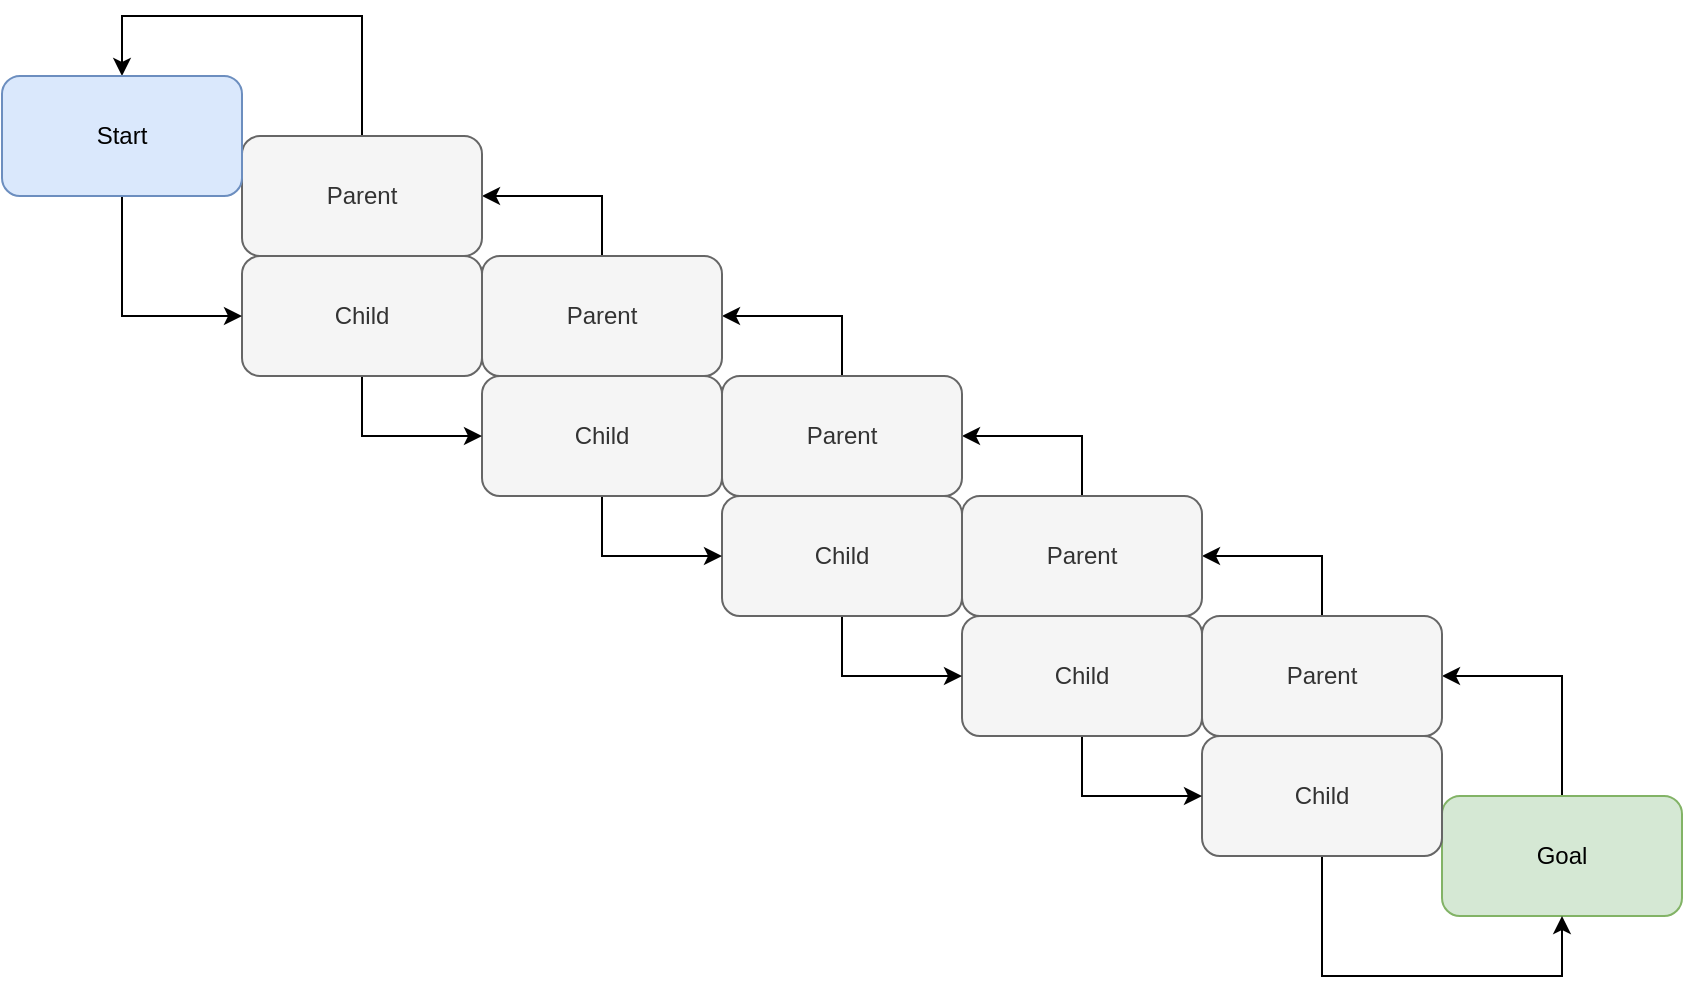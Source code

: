 <mxfile version="11.2.1" pages="1"><diagram id="DMrrw4rnG9jhl8D4Nyb6" name="Page-1"><mxGraphModel dx="1422" dy="780" grid="1" gridSize="15" guides="1" tooltips="1" connect="1" arrows="1" fold="1" page="1" pageScale="1" pageWidth="850" pageHeight="1100" math="0" shadow="0"><root><mxCell id="0"/><mxCell id="1" parent="0"/><mxCell id="fF0Cj_3eQ8XRSPbF38MS-23" style="edgeStyle=orthogonalEdgeStyle;rounded=0;orthogonalLoop=1;jettySize=auto;html=1;exitX=0.5;exitY=0;exitDx=0;exitDy=0;entryX=1;entryY=0.5;entryDx=0;entryDy=0;" edge="1" parent="1" source="fF0Cj_3eQ8XRSPbF38MS-1" target="fF0Cj_3eQ8XRSPbF38MS-2"><mxGeometry relative="1" as="geometry"/></mxCell><mxCell id="fF0Cj_3eQ8XRSPbF38MS-1" value="Goal" style="rounded=1;whiteSpace=wrap;html=1;fillColor=#d5e8d4;strokeColor=#82b366;" vertex="1" parent="1"><mxGeometry x="720" y="870" width="120" height="60" as="geometry"/></mxCell><mxCell id="fF0Cj_3eQ8XRSPbF38MS-24" style="edgeStyle=orthogonalEdgeStyle;rounded=0;orthogonalLoop=1;jettySize=auto;html=1;exitX=0.5;exitY=0;exitDx=0;exitDy=0;entryX=1;entryY=0.5;entryDx=0;entryDy=0;" edge="1" parent="1" source="fF0Cj_3eQ8XRSPbF38MS-2" target="fF0Cj_3eQ8XRSPbF38MS-4"><mxGeometry relative="1" as="geometry"/></mxCell><mxCell id="fF0Cj_3eQ8XRSPbF38MS-2" value="Parent" style="rounded=1;whiteSpace=wrap;html=1;fillColor=#f5f5f5;strokeColor=#666666;fontColor=#333333;" vertex="1" parent="1"><mxGeometry x="600" y="780" width="120" height="60" as="geometry"/></mxCell><mxCell id="fF0Cj_3eQ8XRSPbF38MS-32" style="edgeStyle=orthogonalEdgeStyle;rounded=0;orthogonalLoop=1;jettySize=auto;html=1;exitX=0.5;exitY=1;exitDx=0;exitDy=0;entryX=0.5;entryY=1;entryDx=0;entryDy=0;" edge="1" parent="1" source="fF0Cj_3eQ8XRSPbF38MS-3" target="fF0Cj_3eQ8XRSPbF38MS-1"><mxGeometry relative="1" as="geometry"><Array as="points"><mxPoint x="660" y="960"/><mxPoint x="780" y="960"/></Array></mxGeometry></mxCell><mxCell id="fF0Cj_3eQ8XRSPbF38MS-3" value="Child" style="rounded=1;whiteSpace=wrap;html=1;fillColor=#f5f5f5;strokeColor=#666666;fontColor=#333333;" vertex="1" parent="1"><mxGeometry x="600" y="840" width="120" height="60" as="geometry"/></mxCell><mxCell id="fF0Cj_3eQ8XRSPbF38MS-25" style="edgeStyle=orthogonalEdgeStyle;rounded=0;orthogonalLoop=1;jettySize=auto;html=1;exitX=0.5;exitY=0;exitDx=0;exitDy=0;entryX=1;entryY=0.5;entryDx=0;entryDy=0;" edge="1" parent="1" source="fF0Cj_3eQ8XRSPbF38MS-4" target="fF0Cj_3eQ8XRSPbF38MS-6"><mxGeometry relative="1" as="geometry"/></mxCell><mxCell id="fF0Cj_3eQ8XRSPbF38MS-4" value="Parent" style="rounded=1;whiteSpace=wrap;html=1;fillColor=#f5f5f5;strokeColor=#666666;fontColor=#333333;" vertex="1" parent="1"><mxGeometry x="480" y="720" width="120" height="60" as="geometry"/></mxCell><mxCell id="fF0Cj_3eQ8XRSPbF38MS-26" style="edgeStyle=orthogonalEdgeStyle;rounded=0;orthogonalLoop=1;jettySize=auto;html=1;exitX=0.5;exitY=1;exitDx=0;exitDy=0;entryX=0;entryY=0.5;entryDx=0;entryDy=0;" edge="1" parent="1" source="fF0Cj_3eQ8XRSPbF38MS-5" target="fF0Cj_3eQ8XRSPbF38MS-3"><mxGeometry relative="1" as="geometry"/></mxCell><mxCell id="fF0Cj_3eQ8XRSPbF38MS-5" value="Child" style="rounded=1;whiteSpace=wrap;html=1;fillColor=#f5f5f5;strokeColor=#666666;fontColor=#333333;" vertex="1" parent="1"><mxGeometry x="480" y="780" width="120" height="60" as="geometry"/></mxCell><mxCell id="fF0Cj_3eQ8XRSPbF38MS-33" style="edgeStyle=orthogonalEdgeStyle;rounded=0;orthogonalLoop=1;jettySize=auto;html=1;exitX=0.5;exitY=0;exitDx=0;exitDy=0;entryX=1;entryY=0.5;entryDx=0;entryDy=0;" edge="1" parent="1" source="fF0Cj_3eQ8XRSPbF38MS-6" target="fF0Cj_3eQ8XRSPbF38MS-8"><mxGeometry relative="1" as="geometry"/></mxCell><mxCell id="fF0Cj_3eQ8XRSPbF38MS-6" value="Parent" style="rounded=1;whiteSpace=wrap;html=1;fillColor=#f5f5f5;strokeColor=#666666;fontColor=#333333;" vertex="1" parent="1"><mxGeometry x="360" y="660" width="120" height="60" as="geometry"/></mxCell><mxCell id="fF0Cj_3eQ8XRSPbF38MS-39" style="edgeStyle=orthogonalEdgeStyle;rounded=0;orthogonalLoop=1;jettySize=auto;html=1;exitX=0.5;exitY=1;exitDx=0;exitDy=0;entryX=0;entryY=0.5;entryDx=0;entryDy=0;" edge="1" parent="1" source="fF0Cj_3eQ8XRSPbF38MS-7" target="fF0Cj_3eQ8XRSPbF38MS-5"><mxGeometry relative="1" as="geometry"/></mxCell><mxCell id="fF0Cj_3eQ8XRSPbF38MS-7" value="Child" style="rounded=1;whiteSpace=wrap;html=1;fillColor=#f5f5f5;strokeColor=#666666;fontColor=#333333;" vertex="1" parent="1"><mxGeometry x="360" y="720" width="120" height="60" as="geometry"/></mxCell><mxCell id="fF0Cj_3eQ8XRSPbF38MS-34" style="edgeStyle=orthogonalEdgeStyle;rounded=0;orthogonalLoop=1;jettySize=auto;html=1;exitX=0.5;exitY=0;exitDx=0;exitDy=0;entryX=1;entryY=0.5;entryDx=0;entryDy=0;" edge="1" parent="1" source="fF0Cj_3eQ8XRSPbF38MS-8" target="fF0Cj_3eQ8XRSPbF38MS-10"><mxGeometry relative="1" as="geometry"/></mxCell><mxCell id="fF0Cj_3eQ8XRSPbF38MS-8" value="Parent" style="rounded=1;whiteSpace=wrap;html=1;fillColor=#f5f5f5;strokeColor=#666666;fontColor=#333333;" vertex="1" parent="1"><mxGeometry x="240" y="600" width="120" height="60" as="geometry"/></mxCell><mxCell id="fF0Cj_3eQ8XRSPbF38MS-38" style="edgeStyle=orthogonalEdgeStyle;rounded=0;orthogonalLoop=1;jettySize=auto;html=1;exitX=0.5;exitY=1;exitDx=0;exitDy=0;entryX=0;entryY=0.5;entryDx=0;entryDy=0;" edge="1" parent="1" source="fF0Cj_3eQ8XRSPbF38MS-9" target="fF0Cj_3eQ8XRSPbF38MS-7"><mxGeometry relative="1" as="geometry"/></mxCell><mxCell id="fF0Cj_3eQ8XRSPbF38MS-9" value="Child" style="rounded=1;whiteSpace=wrap;html=1;fillColor=#f5f5f5;strokeColor=#666666;fontColor=#333333;" vertex="1" parent="1"><mxGeometry x="240" y="660" width="120" height="60" as="geometry"/></mxCell><mxCell id="fF0Cj_3eQ8XRSPbF38MS-41" style="edgeStyle=orthogonalEdgeStyle;rounded=0;orthogonalLoop=1;jettySize=auto;html=1;exitX=0.5;exitY=0;exitDx=0;exitDy=0;entryX=0.5;entryY=0;entryDx=0;entryDy=0;" edge="1" parent="1" source="fF0Cj_3eQ8XRSPbF38MS-10" target="fF0Cj_3eQ8XRSPbF38MS-12"><mxGeometry relative="1" as="geometry"><Array as="points"><mxPoint x="180" y="480"/><mxPoint x="60" y="480"/></Array></mxGeometry></mxCell><mxCell id="fF0Cj_3eQ8XRSPbF38MS-10" value="Parent" style="rounded=1;whiteSpace=wrap;html=1;fillColor=#f5f5f5;strokeColor=#666666;fontColor=#333333;" vertex="1" parent="1"><mxGeometry x="120" y="540" width="120" height="60" as="geometry"/></mxCell><mxCell id="fF0Cj_3eQ8XRSPbF38MS-37" style="edgeStyle=orthogonalEdgeStyle;rounded=0;orthogonalLoop=1;jettySize=auto;html=1;exitX=0.5;exitY=1;exitDx=0;exitDy=0;entryX=0;entryY=0.5;entryDx=0;entryDy=0;" edge="1" parent="1" source="fF0Cj_3eQ8XRSPbF38MS-11" target="fF0Cj_3eQ8XRSPbF38MS-9"><mxGeometry relative="1" as="geometry"/></mxCell><mxCell id="fF0Cj_3eQ8XRSPbF38MS-11" value="Child" style="rounded=1;whiteSpace=wrap;html=1;fillColor=#f5f5f5;strokeColor=#666666;fontColor=#333333;" vertex="1" parent="1"><mxGeometry x="120" y="600" width="120" height="60" as="geometry"/></mxCell><mxCell id="fF0Cj_3eQ8XRSPbF38MS-42" style="edgeStyle=orthogonalEdgeStyle;rounded=0;orthogonalLoop=1;jettySize=auto;html=1;exitX=0.5;exitY=1;exitDx=0;exitDy=0;entryX=0;entryY=0.5;entryDx=0;entryDy=0;" edge="1" parent="1" source="fF0Cj_3eQ8XRSPbF38MS-12" target="fF0Cj_3eQ8XRSPbF38MS-11"><mxGeometry relative="1" as="geometry"/></mxCell><mxCell id="fF0Cj_3eQ8XRSPbF38MS-12" value="Start" style="rounded=1;whiteSpace=wrap;html=1;fillColor=#dae8fc;strokeColor=#6c8ebf;" vertex="1" parent="1"><mxGeometry y="510" width="120" height="60" as="geometry"/></mxCell></root></mxGraphModel></diagram></mxfile>